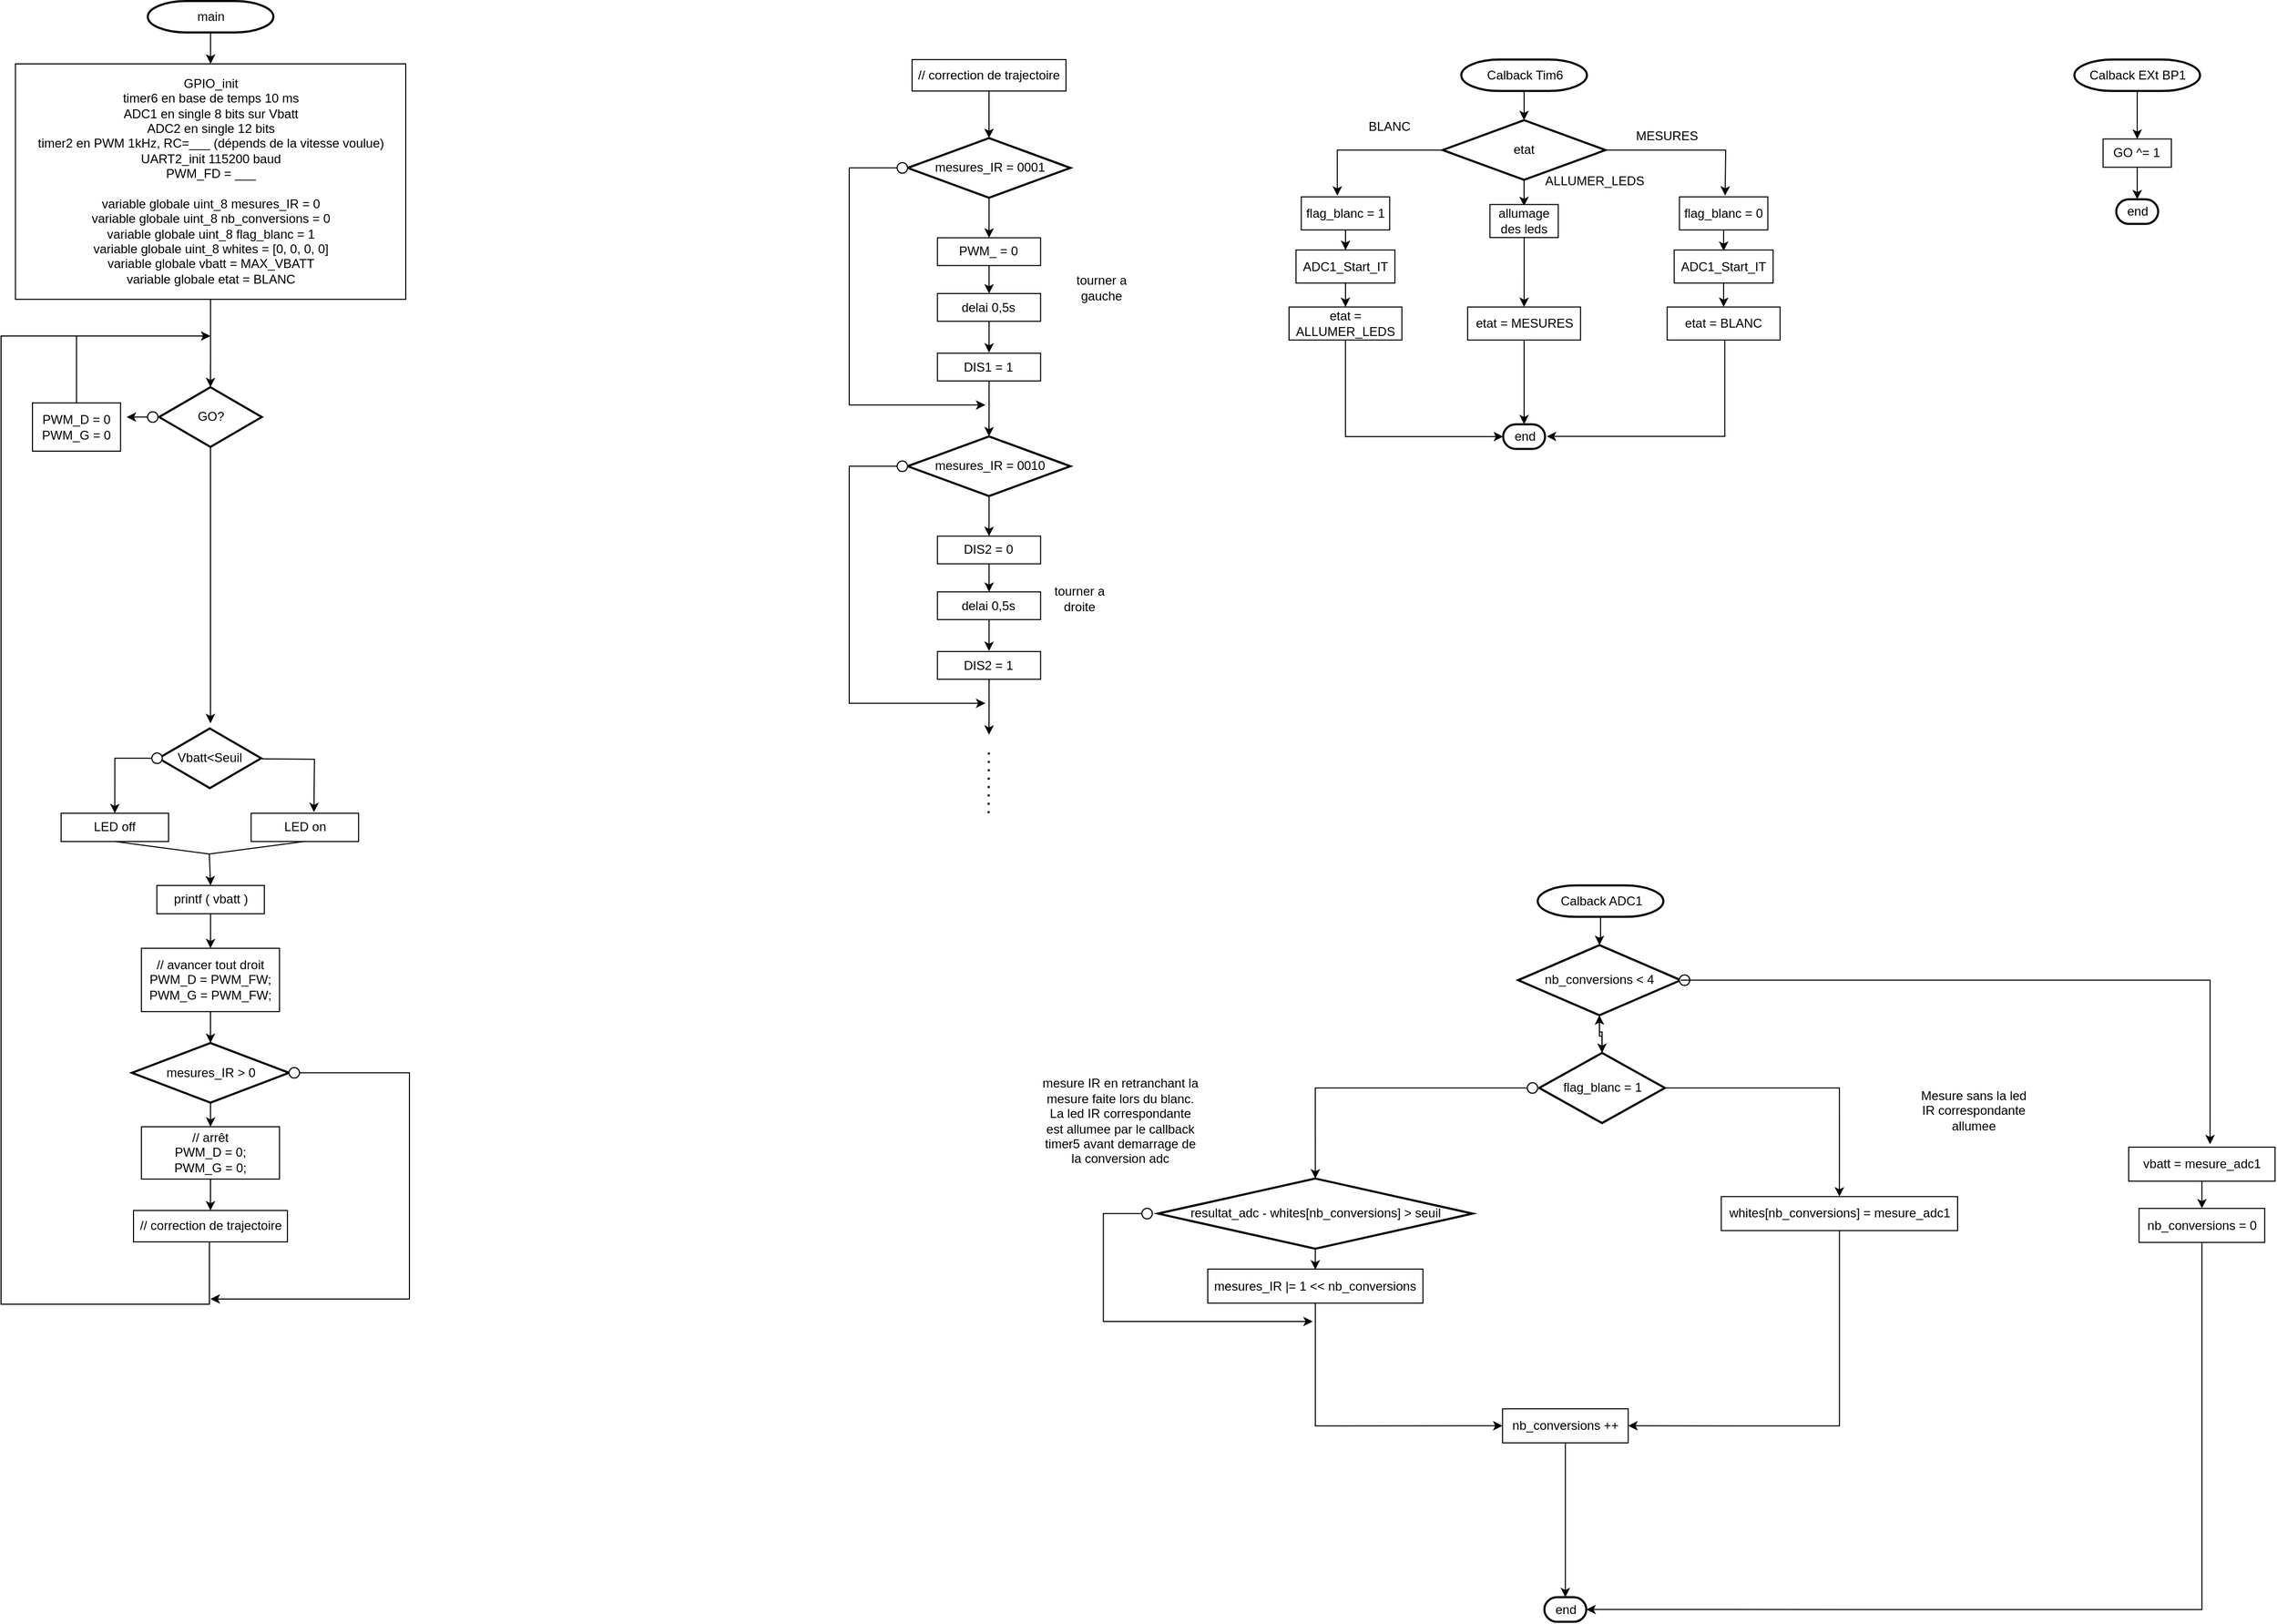 <mxfile version="24.4.0" type="device" pages="2">
  <diagram id="6a731a19-8d31-9384-78a2-239565b7b9f0" name="_Version polling Vbatt">
    <mxGraphModel dx="1847" dy="431" grid="1" gridSize="10" guides="1" tooltips="1" connect="1" arrows="1" fold="1" page="1" pageScale="1" pageWidth="1169" pageHeight="827" background="none" math="0" shadow="0">
      <root>
        <mxCell id="0" />
        <mxCell id="1" parent="0" />
        <mxCell id="2" value="main" style="shape=mxgraph.flowchart.terminator;strokeWidth=2;gradientColor=none;gradientDirection=north;fontStyle=0;html=1;" parent="1" vertex="1">
          <mxGeometry x="-929.89" y="10" width="120" height="30" as="geometry" />
        </mxCell>
        <mxCell id="vFcfeuhQWlRrU4Buawmt-17" style="edgeStyle=orthogonalEdgeStyle;rounded=0;orthogonalLoop=1;jettySize=auto;html=1;" parent="1" source="6" edge="1">
          <mxGeometry relative="1" as="geometry">
            <mxPoint x="-870.01" y="700" as="targetPoint" />
          </mxGeometry>
        </mxCell>
        <mxCell id="6" value="GO?" style="shape=mxgraph.flowchart.decision;strokeWidth=2;gradientColor=none;gradientDirection=north;fontStyle=0;html=1;" parent="1" vertex="1">
          <mxGeometry x="-919.01" y="378.93" width="98" height="57" as="geometry" />
        </mxCell>
        <mxCell id="QqgMoPIlx3s6HekkN53h-56" value="&lt;span style=&quot;text-wrap: nowrap;&quot;&gt;GPIO_init&lt;/span&gt;&lt;div&gt;&lt;div style=&quot;text-wrap: nowrap;&quot;&gt;timer6 en base de temps 10 ms&lt;/div&gt;&lt;div style=&quot;text-wrap: nowrap;&quot;&gt;ADC1 en single 8 bits sur Vbatt&lt;/div&gt;&lt;div style=&quot;text-wrap: nowrap;&quot;&gt;ADC2 en single 12 bits&lt;/div&gt;&lt;div style=&quot;text-wrap: nowrap;&quot;&gt;timer2 en PWM 1kHz, RC=___ (dépends de la vitesse voulue)&lt;/div&gt;&lt;div style=&quot;text-wrap: nowrap;&quot;&gt;&lt;span style=&quot;background-color: initial;&quot;&gt;UART2_init 115200 baud&lt;/span&gt;&lt;br&gt;&lt;/div&gt;&lt;/div&gt;&lt;div style=&quot;text-wrap: nowrap;&quot;&gt;&lt;span style=&quot;background-color: initial;&quot;&gt;PWM_FD = ___&lt;/span&gt;&lt;/div&gt;&lt;div style=&quot;text-wrap: nowrap;&quot;&gt;&lt;span style=&quot;background-color: initial;&quot;&gt;&lt;br&gt;&lt;/span&gt;&lt;/div&gt;&lt;div style=&quot;text-wrap: nowrap;&quot;&gt;&lt;div&gt;variable globale uint_8 mesures_IR = 0&lt;/div&gt;&lt;div&gt;variable globale uint_8 nb_conversions = 0&lt;/div&gt;&lt;div&gt;variable globale uint_8 flag_blanc = 1&lt;/div&gt;&lt;div&gt;variable globale uint_8 whites = [0, 0, 0, 0]&lt;/div&gt;&lt;div&gt;variable globale vbatt = MAX_VBATT&lt;/div&gt;&lt;div&gt;variable globale etat = BLANC&lt;/div&gt;&lt;/div&gt;" style="rounded=0;whiteSpace=wrap;html=1;" parent="1" vertex="1">
          <mxGeometry x="-1056.26" y="70" width="372.75" height="224.93" as="geometry" />
        </mxCell>
        <mxCell id="QqgMoPIlx3s6HekkN53h-62" value="" style="endArrow=classic;html=1;rounded=0;exitX=0.5;exitY=1;exitDx=0;exitDy=0;exitPerimeter=0;entryX=0.5;entryY=0;entryDx=0;entryDy=0;" parent="1" source="2" target="QqgMoPIlx3s6HekkN53h-56" edge="1">
          <mxGeometry width="50" height="50" relative="1" as="geometry">
            <mxPoint x="-688.86" y="303.43" as="sourcePoint" />
            <mxPoint x="-638.86" y="253.43" as="targetPoint" />
          </mxGeometry>
        </mxCell>
        <mxCell id="vFcfeuhQWlRrU4Buawmt-10" style="edgeStyle=orthogonalEdgeStyle;rounded=0;orthogonalLoop=1;jettySize=auto;html=1;" parent="1" source="QqgMoPIlx3s6HekkN53h-63" edge="1">
          <mxGeometry relative="1" as="geometry">
            <mxPoint x="-950" y="407.43" as="targetPoint" />
          </mxGeometry>
        </mxCell>
        <mxCell id="QqgMoPIlx3s6HekkN53h-63" value="" style="ellipse;whiteSpace=wrap;html=1;" parent="1" vertex="1">
          <mxGeometry x="-930.09" y="402.43" width="10" height="10" as="geometry" />
        </mxCell>
        <mxCell id="vFcfeuhQWlRrU4Buawmt-11" style="edgeStyle=orthogonalEdgeStyle;rounded=0;orthogonalLoop=1;jettySize=auto;html=1;" parent="1" source="QqgMoPIlx3s6HekkN53h-66" edge="1">
          <mxGeometry relative="1" as="geometry">
            <mxPoint x="-870" y="330" as="targetPoint" />
            <Array as="points">
              <mxPoint x="-998" y="330" />
            </Array>
          </mxGeometry>
        </mxCell>
        <mxCell id="QqgMoPIlx3s6HekkN53h-66" value="PWM_D = 0&lt;div&gt;PWM_G = 0&lt;br&gt;&lt;/div&gt;" style="rounded=0;whiteSpace=wrap;html=1;" parent="1" vertex="1">
          <mxGeometry x="-1040" y="393.93" width="84.15" height="46.07" as="geometry" />
        </mxCell>
        <mxCell id="QqgMoPIlx3s6HekkN53h-87" value="Vbatt&amp;lt;Seuil" style="shape=mxgraph.flowchart.decision;strokeWidth=2;gradientColor=none;gradientDirection=north;fontStyle=0;html=1;" parent="1" vertex="1">
          <mxGeometry x="-919.6" y="704.93" width="98" height="57" as="geometry" />
        </mxCell>
        <mxCell id="QqgMoPIlx3s6HekkN53h-101" style="edgeStyle=orthogonalEdgeStyle;rounded=0;orthogonalLoop=1;jettySize=auto;html=1;exitX=0;exitY=0.5;exitDx=0;exitDy=0;entryX=0.5;entryY=0;entryDx=0;entryDy=0;" parent="1" source="QqgMoPIlx3s6HekkN53h-88" target="QqgMoPIlx3s6HekkN53h-90" edge="1">
          <mxGeometry relative="1" as="geometry" />
        </mxCell>
        <mxCell id="QqgMoPIlx3s6HekkN53h-88" value="" style="ellipse;whiteSpace=wrap;html=1;" parent="1" vertex="1">
          <mxGeometry x="-926.02" y="728.43" width="10" height="10" as="geometry" />
        </mxCell>
        <mxCell id="QqgMoPIlx3s6HekkN53h-100" style="edgeStyle=orthogonalEdgeStyle;rounded=0;orthogonalLoop=1;jettySize=auto;html=1;" parent="1" edge="1">
          <mxGeometry relative="1" as="geometry">
            <mxPoint x="-771.2" y="784.93" as="targetPoint" />
            <mxPoint x="-821.1" y="733.93" as="sourcePoint" />
          </mxGeometry>
        </mxCell>
        <mxCell id="QqgMoPIlx3s6HekkN53h-103" style="rounded=0;orthogonalLoop=1;jettySize=auto;html=1;exitX=0.5;exitY=1;exitDx=0;exitDy=0;entryX=0.5;entryY=1;entryDx=0;entryDy=0;endArrow=none;endFill=0;" parent="1" source="QqgMoPIlx3s6HekkN53h-90" target="QqgMoPIlx3s6HekkN53h-92" edge="1">
          <mxGeometry relative="1" as="geometry">
            <Array as="points">
              <mxPoint x="-871.2" y="824.93" />
            </Array>
          </mxGeometry>
        </mxCell>
        <mxCell id="QqgMoPIlx3s6HekkN53h-90" value="LED off" style="rounded=0;whiteSpace=wrap;html=1;" parent="1" vertex="1">
          <mxGeometry x="-1012.64" y="785.93" width="102.63" height="27" as="geometry" />
        </mxCell>
        <mxCell id="QqgMoPIlx3s6HekkN53h-92" value="LED on" style="rounded=0;whiteSpace=wrap;html=1;" parent="1" vertex="1">
          <mxGeometry x="-831.2" y="785.93" width="102.63" height="27" as="geometry" />
        </mxCell>
        <mxCell id="u2Y0R6N3QSawzIc0n8wY-17" style="edgeStyle=orthogonalEdgeStyle;rounded=0;orthogonalLoop=1;jettySize=auto;html=1;entryX=0.5;entryY=0;entryDx=0;entryDy=0;" parent="1" source="QqgMoPIlx3s6HekkN53h-94" target="u2Y0R6N3QSawzIc0n8wY-6" edge="1">
          <mxGeometry relative="1" as="geometry" />
        </mxCell>
        <mxCell id="QqgMoPIlx3s6HekkN53h-94" value="printf ( vbatt )" style="rounded=0;whiteSpace=wrap;html=1;" parent="1" vertex="1">
          <mxGeometry x="-921.2" y="854.93" width="102.63" height="27" as="geometry" />
        </mxCell>
        <mxCell id="QqgMoPIlx3s6HekkN53h-104" value="" style="endArrow=classic;html=1;rounded=0;entryX=0.5;entryY=0;entryDx=0;entryDy=0;" parent="1" target="QqgMoPIlx3s6HekkN53h-94" edge="1">
          <mxGeometry width="50" height="50" relative="1" as="geometry">
            <mxPoint x="-871.1" y="824.93" as="sourcePoint" />
            <mxPoint x="-641.2" y="644.93" as="targetPoint" />
          </mxGeometry>
        </mxCell>
        <mxCell id="QqgMoPIlx3s6HekkN53h-108" value="" style="endArrow=none;html=1;rounded=0;edgeStyle=orthogonalEdgeStyle;exitX=0.54;exitY=0.948;exitDx=0;exitDy=0;exitPerimeter=0;" parent="1" source="u2Y0R6N3QSawzIc0n8wY-14" edge="1">
          <mxGeometry width="50" height="50" relative="1" as="geometry">
            <mxPoint x="-871.1" y="1204.93" as="sourcePoint" />
            <mxPoint x="-990" y="330" as="targetPoint" />
            <Array as="points">
              <mxPoint x="-871" y="1194" />
              <mxPoint x="-871" y="1255" />
              <mxPoint x="-1070" y="1255" />
              <mxPoint x="-1070" y="330" />
              <mxPoint x="-1000" y="330" />
            </Array>
          </mxGeometry>
        </mxCell>
        <mxCell id="OXJlBvm1eEPTtm0zNHvy-9" style="edgeStyle=orthogonalEdgeStyle;rounded=0;orthogonalLoop=1;jettySize=auto;html=1;entryX=0.5;entryY=0;entryDx=0;entryDy=0;" parent="1" source="-0f1KGy7K0RT9wXaaAmC-10" target="-0f1KGy7K0RT9wXaaAmC-11" edge="1">
          <mxGeometry relative="1" as="geometry" />
        </mxCell>
        <mxCell id="-0f1KGy7K0RT9wXaaAmC-10" value="Calback EXt BP1" style="shape=mxgraph.flowchart.terminator;strokeWidth=2;gradientColor=none;gradientDirection=north;fontStyle=0;html=1;" parent="1" vertex="1">
          <mxGeometry x="910" y="65.93" width="120" height="30" as="geometry" />
        </mxCell>
        <mxCell id="-0f1KGy7K0RT9wXaaAmC-11" value="GO ^= 1" style="rounded=0;whiteSpace=wrap;html=1;" parent="1" vertex="1">
          <mxGeometry x="937.38" y="141.75" width="65.25" height="27" as="geometry" />
        </mxCell>
        <mxCell id="-0f1KGy7K0RT9wXaaAmC-14" value="end" style="shape=mxgraph.flowchart.terminator;strokeWidth=2;gradientColor=none;gradientDirection=north;fontStyle=0;html=1;" parent="1" vertex="1">
          <mxGeometry x="950.01" y="199.43" width="40" height="23.5" as="geometry" />
        </mxCell>
        <mxCell id="-0f1KGy7K0RT9wXaaAmC-15" style="edgeStyle=orthogonalEdgeStyle;rounded=0;orthogonalLoop=1;jettySize=auto;html=1;exitX=0.5;exitY=1;exitDx=0;exitDy=0;entryX=0.5;entryY=0;entryDx=0;entryDy=0;entryPerimeter=0;" parent="1" source="-0f1KGy7K0RT9wXaaAmC-11" target="-0f1KGy7K0RT9wXaaAmC-14" edge="1">
          <mxGeometry relative="1" as="geometry" />
        </mxCell>
        <mxCell id="-0f1KGy7K0RT9wXaaAmC-17" value="Calback Tim6" style="shape=mxgraph.flowchart.terminator;strokeWidth=2;gradientColor=none;gradientDirection=north;fontStyle=0;html=1;" parent="1" vertex="1">
          <mxGeometry x="324.5" y="65.93" width="120" height="30" as="geometry" />
        </mxCell>
        <mxCell id="-0f1KGy7K0RT9wXaaAmC-19" value="end" style="shape=mxgraph.flowchart.terminator;strokeWidth=2;gradientColor=none;gradientDirection=north;fontStyle=0;html=1;" parent="1" vertex="1">
          <mxGeometry x="364.5" y="414.36" width="40" height="23.5" as="geometry" />
        </mxCell>
        <mxCell id="XtA0T4MdMRO-vLLLd8cx-9" style="edgeStyle=orthogonalEdgeStyle;rounded=0;orthogonalLoop=1;jettySize=auto;html=1;entryX=0.5;entryY=0;entryDx=0;entryDy=0;entryPerimeter=0;" parent="1" source="QqgMoPIlx3s6HekkN53h-56" target="6" edge="1">
          <mxGeometry relative="1" as="geometry" />
        </mxCell>
        <mxCell id="u2Y0R6N3QSawzIc0n8wY-6" value="// avancer tout droit&lt;div&gt;PWM_D = PWM_FW;&lt;/div&gt;&lt;div&gt;PWM_G = PWM_FW;&lt;/div&gt;" style="rounded=0;whiteSpace=wrap;html=1;" parent="1" vertex="1">
          <mxGeometry x="-935.92" y="914.93" width="131.81" height="60.5" as="geometry" />
        </mxCell>
        <mxCell id="u2Y0R6N3QSawzIc0n8wY-7" style="edgeStyle=orthogonalEdgeStyle;rounded=0;orthogonalLoop=1;jettySize=auto;html=1;entryX=0.5;entryY=0;entryDx=0;entryDy=0;" parent="1" source="u2Y0R6N3QSawzIc0n8wY-8" target="u2Y0R6N3QSawzIc0n8wY-13" edge="1">
          <mxGeometry relative="1" as="geometry" />
        </mxCell>
        <mxCell id="u2Y0R6N3QSawzIc0n8wY-8" value="mesures_IR &amp;gt; 0" style="shape=mxgraph.flowchart.decision;strokeWidth=2;gradientColor=none;gradientDirection=north;fontStyle=0;html=1;" parent="1" vertex="1">
          <mxGeometry x="-945.05" y="1005.43" width="150.07" height="57" as="geometry" />
        </mxCell>
        <mxCell id="u2Y0R6N3QSawzIc0n8wY-9" style="edgeStyle=orthogonalEdgeStyle;rounded=0;orthogonalLoop=1;jettySize=auto;html=1;entryX=0.5;entryY=0;entryDx=0;entryDy=0;entryPerimeter=0;" parent="1" source="u2Y0R6N3QSawzIc0n8wY-6" target="u2Y0R6N3QSawzIc0n8wY-8" edge="1">
          <mxGeometry relative="1" as="geometry" />
        </mxCell>
        <mxCell id="vFcfeuhQWlRrU4Buawmt-7" style="edgeStyle=orthogonalEdgeStyle;rounded=0;orthogonalLoop=1;jettySize=auto;html=1;" parent="1" source="u2Y0R6N3QSawzIc0n8wY-11" edge="1">
          <mxGeometry relative="1" as="geometry">
            <mxPoint x="-870" y="1250" as="targetPoint" />
            <Array as="points">
              <mxPoint x="-680" y="1034" />
              <mxPoint x="-680" y="1250" />
            </Array>
          </mxGeometry>
        </mxCell>
        <mxCell id="u2Y0R6N3QSawzIc0n8wY-11" value="" style="ellipse;whiteSpace=wrap;html=1;" parent="1" vertex="1">
          <mxGeometry x="-794.98" y="1028.93" width="10" height="10" as="geometry" />
        </mxCell>
        <mxCell id="u2Y0R6N3QSawzIc0n8wY-12" style="edgeStyle=orthogonalEdgeStyle;rounded=0;orthogonalLoop=1;jettySize=auto;html=1;entryX=0.5;entryY=0;entryDx=0;entryDy=0;" parent="1" source="u2Y0R6N3QSawzIc0n8wY-13" target="u2Y0R6N3QSawzIc0n8wY-14" edge="1">
          <mxGeometry relative="1" as="geometry" />
        </mxCell>
        <mxCell id="u2Y0R6N3QSawzIc0n8wY-13" value="// arrêt&lt;div&gt;&lt;div&gt;PWM_D = 0;&lt;/div&gt;&lt;div&gt;PWM_G = 0;&lt;/div&gt;&lt;/div&gt;" style="rounded=0;whiteSpace=wrap;html=1;" parent="1" vertex="1">
          <mxGeometry x="-935.92" y="1085.43" width="131.81" height="50" as="geometry" />
        </mxCell>
        <mxCell id="u2Y0R6N3QSawzIc0n8wY-14" value="// correction de trajectoire" style="rounded=0;whiteSpace=wrap;html=1;" parent="1" vertex="1">
          <mxGeometry x="-943.5" y="1165.43" width="146.97" height="30" as="geometry" />
        </mxCell>
        <mxCell id="u2Y0R6N3QSawzIc0n8wY-19" value="// correction de trajectoire" style="rounded=0;whiteSpace=wrap;html=1;" parent="1" vertex="1">
          <mxGeometry x="-199.98" y="65.93" width="146.97" height="30" as="geometry" />
        </mxCell>
        <mxCell id="u2Y0R6N3QSawzIc0n8wY-26" style="edgeStyle=orthogonalEdgeStyle;rounded=0;orthogonalLoop=1;jettySize=auto;html=1;entryX=0.5;entryY=0;entryDx=0;entryDy=0;" parent="1" source="u2Y0R6N3QSawzIc0n8wY-21" target="u2Y0R6N3QSawzIc0n8wY-23" edge="1">
          <mxGeometry relative="1" as="geometry" />
        </mxCell>
        <mxCell id="u2Y0R6N3QSawzIc0n8wY-21" value="mesures_IR = 0001" style="shape=mxgraph.flowchart.decision;strokeWidth=2;gradientColor=none;gradientDirection=north;fontStyle=0;html=1;" parent="1" vertex="1">
          <mxGeometry x="-204.25" y="140.93" width="155.51" height="57" as="geometry" />
        </mxCell>
        <mxCell id="u2Y0R6N3QSawzIc0n8wY-22" style="edgeStyle=orthogonalEdgeStyle;rounded=0;orthogonalLoop=1;jettySize=auto;html=1;entryX=0.5;entryY=0;entryDx=0;entryDy=0;entryPerimeter=0;" parent="1" source="u2Y0R6N3QSawzIc0n8wY-19" target="u2Y0R6N3QSawzIc0n8wY-21" edge="1">
          <mxGeometry relative="1" as="geometry" />
        </mxCell>
        <mxCell id="u2Y0R6N3QSawzIc0n8wY-27" style="edgeStyle=orthogonalEdgeStyle;rounded=0;orthogonalLoop=1;jettySize=auto;html=1;" parent="1" source="u2Y0R6N3QSawzIc0n8wY-23" target="u2Y0R6N3QSawzIc0n8wY-24" edge="1">
          <mxGeometry relative="1" as="geometry" />
        </mxCell>
        <mxCell id="u2Y0R6N3QSawzIc0n8wY-23" value="&lt;div style=&quot;text-wrap: nowrap;&quot;&gt;PWM_ = 0&lt;/div&gt;" style="rounded=0;whiteSpace=wrap;html=1;" parent="1" vertex="1">
          <mxGeometry x="-175.74" y="236.18" width="98.49" height="26.5" as="geometry" />
        </mxCell>
        <mxCell id="u2Y0R6N3QSawzIc0n8wY-28" style="edgeStyle=orthogonalEdgeStyle;rounded=0;orthogonalLoop=1;jettySize=auto;html=1;" parent="1" source="u2Y0R6N3QSawzIc0n8wY-24" edge="1">
          <mxGeometry relative="1" as="geometry">
            <mxPoint x="-126.495" y="345.93" as="targetPoint" />
          </mxGeometry>
        </mxCell>
        <mxCell id="u2Y0R6N3QSawzIc0n8wY-24" value="&lt;div style=&quot;text-wrap: nowrap;&quot;&gt;delai 0,5s&lt;/div&gt;" style="rounded=0;whiteSpace=wrap;html=1;" parent="1" vertex="1">
          <mxGeometry x="-175.74" y="289.43" width="98.49" height="26.5" as="geometry" />
        </mxCell>
        <mxCell id="u2Y0R6N3QSawzIc0n8wY-31" style="edgeStyle=orthogonalEdgeStyle;rounded=0;orthogonalLoop=1;jettySize=auto;html=1;" parent="1" source="u2Y0R6N3QSawzIc0n8wY-25" edge="1">
          <mxGeometry relative="1" as="geometry">
            <mxPoint x="-126.495" y="425.93" as="targetPoint" />
          </mxGeometry>
        </mxCell>
        <mxCell id="u2Y0R6N3QSawzIc0n8wY-25" value="&lt;div style=&quot;text-wrap: nowrap;&quot;&gt;DIS1 = 1&lt;/div&gt;" style="rounded=0;whiteSpace=wrap;html=1;" parent="1" vertex="1">
          <mxGeometry x="-175.74" y="346.43" width="98.49" height="26.5" as="geometry" />
        </mxCell>
        <mxCell id="u2Y0R6N3QSawzIc0n8wY-30" style="edgeStyle=orthogonalEdgeStyle;rounded=0;orthogonalLoop=1;jettySize=auto;html=1;" parent="1" source="u2Y0R6N3QSawzIc0n8wY-29" edge="1">
          <mxGeometry relative="1" as="geometry">
            <mxPoint x="-129.98" y="395.93" as="targetPoint" />
            <Array as="points">
              <mxPoint x="-259.98" y="169.93" />
              <mxPoint x="-259.98" y="395.93" />
            </Array>
          </mxGeometry>
        </mxCell>
        <mxCell id="u2Y0R6N3QSawzIc0n8wY-29" value="" style="ellipse;whiteSpace=wrap;html=1;" parent="1" vertex="1">
          <mxGeometry x="-214.25" y="164.43" width="10" height="10" as="geometry" />
        </mxCell>
        <mxCell id="u2Y0R6N3QSawzIc0n8wY-32" style="edgeStyle=orthogonalEdgeStyle;rounded=0;orthogonalLoop=1;jettySize=auto;html=1;entryX=0.5;entryY=0;entryDx=0;entryDy=0;" parent="1" source="u2Y0R6N3QSawzIc0n8wY-33" target="u2Y0R6N3QSawzIc0n8wY-35" edge="1">
          <mxGeometry relative="1" as="geometry" />
        </mxCell>
        <mxCell id="u2Y0R6N3QSawzIc0n8wY-33" value="mesures_IR = 0010" style="shape=mxgraph.flowchart.decision;strokeWidth=2;gradientColor=none;gradientDirection=north;fontStyle=0;html=1;" parent="1" vertex="1">
          <mxGeometry x="-204.25" y="425.93" width="155.51" height="57" as="geometry" />
        </mxCell>
        <mxCell id="u2Y0R6N3QSawzIc0n8wY-34" style="edgeStyle=orthogonalEdgeStyle;rounded=0;orthogonalLoop=1;jettySize=auto;html=1;" parent="1" source="u2Y0R6N3QSawzIc0n8wY-35" target="u2Y0R6N3QSawzIc0n8wY-37" edge="1">
          <mxGeometry relative="1" as="geometry" />
        </mxCell>
        <mxCell id="u2Y0R6N3QSawzIc0n8wY-35" value="&lt;div style=&quot;text-wrap: nowrap;&quot;&gt;DIS2 = 0&lt;/div&gt;" style="rounded=0;whiteSpace=wrap;html=1;" parent="1" vertex="1">
          <mxGeometry x="-175.74" y="521.18" width="98.49" height="26.5" as="geometry" />
        </mxCell>
        <mxCell id="u2Y0R6N3QSawzIc0n8wY-36" style="edgeStyle=orthogonalEdgeStyle;rounded=0;orthogonalLoop=1;jettySize=auto;html=1;" parent="1" source="u2Y0R6N3QSawzIc0n8wY-37" edge="1">
          <mxGeometry relative="1" as="geometry">
            <mxPoint x="-126.495" y="630.93" as="targetPoint" />
          </mxGeometry>
        </mxCell>
        <mxCell id="u2Y0R6N3QSawzIc0n8wY-37" value="&lt;div style=&quot;text-wrap: nowrap;&quot;&gt;delai 0,5s&lt;/div&gt;" style="rounded=0;whiteSpace=wrap;html=1;" parent="1" vertex="1">
          <mxGeometry x="-175.74" y="574.43" width="98.49" height="26.5" as="geometry" />
        </mxCell>
        <mxCell id="u2Y0R6N3QSawzIc0n8wY-38" style="edgeStyle=orthogonalEdgeStyle;rounded=0;orthogonalLoop=1;jettySize=auto;html=1;" parent="1" source="u2Y0R6N3QSawzIc0n8wY-39" edge="1">
          <mxGeometry relative="1" as="geometry">
            <mxPoint x="-126.495" y="710.93" as="targetPoint" />
          </mxGeometry>
        </mxCell>
        <mxCell id="u2Y0R6N3QSawzIc0n8wY-39" value="&lt;div style=&quot;text-wrap: nowrap;&quot;&gt;DIS2 = 1&lt;/div&gt;" style="rounded=0;whiteSpace=wrap;html=1;" parent="1" vertex="1">
          <mxGeometry x="-175.74" y="631.43" width="98.49" height="26.5" as="geometry" />
        </mxCell>
        <mxCell id="u2Y0R6N3QSawzIc0n8wY-40" style="edgeStyle=orthogonalEdgeStyle;rounded=0;orthogonalLoop=1;jettySize=auto;html=1;" parent="1" source="u2Y0R6N3QSawzIc0n8wY-41" edge="1">
          <mxGeometry relative="1" as="geometry">
            <mxPoint x="-129.98" y="680.93" as="targetPoint" />
            <Array as="points">
              <mxPoint x="-259.98" y="454.93" />
              <mxPoint x="-259.98" y="680.93" />
            </Array>
          </mxGeometry>
        </mxCell>
        <mxCell id="u2Y0R6N3QSawzIc0n8wY-41" value="" style="ellipse;whiteSpace=wrap;html=1;" parent="1" vertex="1">
          <mxGeometry x="-214.25" y="449.43" width="10" height="10" as="geometry" />
        </mxCell>
        <mxCell id="u2Y0R6N3QSawzIc0n8wY-42" value="" style="endArrow=none;dashed=1;html=1;dashPattern=1 3;strokeWidth=2;rounded=0;" parent="1" edge="1">
          <mxGeometry width="50" height="50" relative="1" as="geometry">
            <mxPoint x="-126.9" y="785.93" as="sourcePoint" />
            <mxPoint x="-126.66" y="725.93" as="targetPoint" />
          </mxGeometry>
        </mxCell>
        <mxCell id="u2Y0R6N3QSawzIc0n8wY-48" value="tourner a gauche" style="text;html=1;align=center;verticalAlign=middle;whiteSpace=wrap;rounded=0;" parent="1" vertex="1">
          <mxGeometry x="-48.74" y="269.43" width="60" height="30" as="geometry" />
        </mxCell>
        <mxCell id="u2Y0R6N3QSawzIc0n8wY-49" value="tourner a droite" style="text;html=1;align=center;verticalAlign=middle;whiteSpace=wrap;rounded=0;" parent="1" vertex="1">
          <mxGeometry x="-70.0" y="565.93" width="60" height="30" as="geometry" />
        </mxCell>
        <mxCell id="cPcfAjtjWZPND-h-7DuE-8" value="Calback ADC1" style="shape=mxgraph.flowchart.terminator;strokeWidth=2;gradientColor=none;gradientDirection=north;fontStyle=0;html=1;" parent="1" vertex="1">
          <mxGeometry x="397.51" y="854.93" width="120" height="30" as="geometry" />
        </mxCell>
        <mxCell id="cPcfAjtjWZPND-h-7DuE-48" style="edgeStyle=orthogonalEdgeStyle;rounded=0;orthogonalLoop=1;jettySize=auto;html=1;entryX=0;entryY=0.5;entryDx=0;entryDy=0;" parent="1" source="cPcfAjtjWZPND-h-7DuE-9" target="cPcfAjtjWZPND-h-7DuE-60" edge="1">
          <mxGeometry relative="1" as="geometry">
            <mxPoint x="185.135" y="1314.93" as="targetPoint" />
            <Array as="points">
              <mxPoint x="184.75" y="1370.93" />
            </Array>
          </mxGeometry>
        </mxCell>
        <mxCell id="cPcfAjtjWZPND-h-7DuE-9" value="&lt;div style=&quot;text-wrap: nowrap;&quot;&gt;mesures_IR |= 1 &amp;lt;&amp;lt; nb_conversions&lt;/div&gt;" style="rounded=0;whiteSpace=wrap;html=1;" parent="1" vertex="1">
          <mxGeometry x="82.38" y="1221.43" width="205.51" height="32.5" as="geometry" />
        </mxCell>
        <mxCell id="cPcfAjtjWZPND-h-7DuE-12" style="edgeStyle=orthogonalEdgeStyle;rounded=0;orthogonalLoop=1;jettySize=auto;html=1;entryX=0.5;entryY=0;entryDx=0;entryDy=0;" parent="1" source="cPcfAjtjWZPND-h-7DuE-10" target="cPcfAjtjWZPND-h-7DuE-9" edge="1">
          <mxGeometry relative="1" as="geometry" />
        </mxCell>
        <mxCell id="cPcfAjtjWZPND-h-7DuE-10" value="resultat_adc - whites[nb_conversions] &amp;gt; seuil" style="shape=mxgraph.flowchart.decision;strokeWidth=2;gradientColor=none;gradientDirection=north;fontStyle=0;html=1;" parent="1" vertex="1">
          <mxGeometry x="34.94" y="1134.93" width="300.39" height="67" as="geometry" />
        </mxCell>
        <mxCell id="cPcfAjtjWZPND-h-7DuE-24" style="edgeStyle=orthogonalEdgeStyle;rounded=0;orthogonalLoop=1;jettySize=auto;html=1;" parent="1" source="cPcfAjtjWZPND-h-7DuE-13" edge="1">
          <mxGeometry relative="1" as="geometry">
            <mxPoint x="182.7" y="1271.43" as="targetPoint" />
            <Array as="points">
              <mxPoint x="-17.3" y="1168.43" />
              <mxPoint x="-17.3" y="1271.43" />
              <mxPoint x="182.7" y="1271.43" />
            </Array>
          </mxGeometry>
        </mxCell>
        <mxCell id="cPcfAjtjWZPND-h-7DuE-13" value="" style="ellipse;whiteSpace=wrap;html=1;" parent="1" vertex="1">
          <mxGeometry x="19.47" y="1163.43" width="10" height="10" as="geometry" />
        </mxCell>
        <mxCell id="cPcfAjtjWZPND-h-7DuE-58" style="edgeStyle=orthogonalEdgeStyle;rounded=0;orthogonalLoop=1;jettySize=auto;html=1;entryX=0.5;entryY=0;entryDx=0;entryDy=0;" parent="1" source="cPcfAjtjWZPND-h-7DuE-27" target="cPcfAjtjWZPND-h-7DuE-43" edge="1">
          <mxGeometry relative="1" as="geometry" />
        </mxCell>
        <mxCell id="wiZbRn3czuT7aPxp2I1O-6" value="" style="edgeStyle=orthogonalEdgeStyle;rounded=0;orthogonalLoop=1;jettySize=auto;html=1;" edge="1" parent="1" source="cPcfAjtjWZPND-h-7DuE-27" target="vFcfeuhQWlRrU4Buawmt-52">
          <mxGeometry relative="1" as="geometry" />
        </mxCell>
        <mxCell id="cPcfAjtjWZPND-h-7DuE-27" value="flag_blanc = 1" style="shape=mxgraph.flowchart.decision;strokeWidth=2;gradientColor=none;gradientDirection=north;fontStyle=0;html=1;" parent="1" vertex="1">
          <mxGeometry x="398.89" y="1014.93" width="120.1" height="67" as="geometry" />
        </mxCell>
        <mxCell id="cPcfAjtjWZPND-h-7DuE-28" value="" style="ellipse;whiteSpace=wrap;html=1;" parent="1" vertex="1">
          <mxGeometry x="387.51" y="1043.43" width="10" height="10" as="geometry" />
        </mxCell>
        <mxCell id="vFcfeuhQWlRrU4Buawmt-64" style="edgeStyle=orthogonalEdgeStyle;rounded=0;orthogonalLoop=1;jettySize=auto;html=1;entryX=1;entryY=0.5;entryDx=0;entryDy=0;" parent="1" source="cPcfAjtjWZPND-h-7DuE-43" target="cPcfAjtjWZPND-h-7DuE-60" edge="1">
          <mxGeometry relative="1" as="geometry">
            <Array as="points">
              <mxPoint x="685.75" y="1370.93" />
            </Array>
          </mxGeometry>
        </mxCell>
        <mxCell id="cPcfAjtjWZPND-h-7DuE-43" value="&lt;div style=&quot;text-wrap: nowrap;&quot;&gt;whites[nb_conversions] = mesure_adc1&lt;/div&gt;" style="rounded=0;whiteSpace=wrap;html=1;" parent="1" vertex="1">
          <mxGeometry x="572.75" y="1152.18" width="225.73" height="32.5" as="geometry" />
        </mxCell>
        <mxCell id="cPcfAjtjWZPND-h-7DuE-57" style="edgeStyle=orthogonalEdgeStyle;rounded=0;orthogonalLoop=1;jettySize=auto;html=1;entryX=0.5;entryY=0;entryDx=0;entryDy=0;entryPerimeter=0;" parent="1" source="cPcfAjtjWZPND-h-7DuE-28" target="cPcfAjtjWZPND-h-7DuE-10" edge="1">
          <mxGeometry relative="1" as="geometry" />
        </mxCell>
        <mxCell id="cPcfAjtjWZPND-h-7DuE-59" value="end" style="shape=mxgraph.flowchart.terminator;strokeWidth=2;gradientColor=none;gradientDirection=north;fontStyle=0;html=1;" parent="1" vertex="1">
          <mxGeometry x="403.88" y="1534.93" width="40" height="23.5" as="geometry" />
        </mxCell>
        <mxCell id="cPcfAjtjWZPND-h-7DuE-60" value="&lt;div style=&quot;text-wrap: nowrap;&quot;&gt;nb_conversions ++&lt;/div&gt;" style="rounded=0;whiteSpace=wrap;html=1;" parent="1" vertex="1">
          <mxGeometry x="363.88" y="1354.93" width="120" height="32.5" as="geometry" />
        </mxCell>
        <mxCell id="cPcfAjtjWZPND-h-7DuE-71" value="Mesure sans la led IR correspondante allumee" style="text;html=1;align=center;verticalAlign=middle;whiteSpace=wrap;rounded=0;" parent="1" vertex="1">
          <mxGeometry x="758.24" y="1044.93" width="111.54" height="50" as="geometry" />
        </mxCell>
        <mxCell id="cPcfAjtjWZPND-h-7DuE-72" value="mesure IR en retranchant la mesure faite lors du blanc. La led IR correspondante est allumee par le callback timer5 avant demarrage de la conversion adc" style="text;html=1;align=center;verticalAlign=middle;whiteSpace=wrap;rounded=0;" parent="1" vertex="1">
          <mxGeometry x="-77.25" y="1054.93" width="151.54" height="50" as="geometry" />
        </mxCell>
        <mxCell id="vFcfeuhQWlRrU4Buawmt-20" style="edgeStyle=orthogonalEdgeStyle;rounded=0;orthogonalLoop=1;jettySize=auto;html=1;" parent="1" source="vFcfeuhQWlRrU4Buawmt-18" edge="1">
          <mxGeometry relative="1" as="geometry">
            <mxPoint x="206.13" y="195.93" as="targetPoint" />
            <Array as="points">
              <mxPoint x="206.13" y="151.93" />
            </Array>
          </mxGeometry>
        </mxCell>
        <mxCell id="vFcfeuhQWlRrU4Buawmt-21" style="edgeStyle=orthogonalEdgeStyle;rounded=0;orthogonalLoop=1;jettySize=auto;html=1;" parent="1" source="vFcfeuhQWlRrU4Buawmt-18" edge="1">
          <mxGeometry relative="1" as="geometry">
            <mxPoint x="384.485" y="205.93" as="targetPoint" />
          </mxGeometry>
        </mxCell>
        <mxCell id="vFcfeuhQWlRrU4Buawmt-22" style="edgeStyle=orthogonalEdgeStyle;rounded=0;orthogonalLoop=1;jettySize=auto;html=1;" parent="1" source="vFcfeuhQWlRrU4Buawmt-18" edge="1">
          <mxGeometry relative="1" as="geometry">
            <mxPoint x="576.472" y="195.93" as="targetPoint" />
          </mxGeometry>
        </mxCell>
        <mxCell id="vFcfeuhQWlRrU4Buawmt-18" value="etat" style="shape=mxgraph.flowchart.decision;strokeWidth=2;gradientColor=none;gradientDirection=north;fontStyle=0;html=1;" parent="1" vertex="1">
          <mxGeometry x="306.73" y="123.86" width="155.51" height="57" as="geometry" />
        </mxCell>
        <mxCell id="vFcfeuhQWlRrU4Buawmt-19" style="edgeStyle=orthogonalEdgeStyle;rounded=0;orthogonalLoop=1;jettySize=auto;html=1;entryX=0.5;entryY=0;entryDx=0;entryDy=0;entryPerimeter=0;" parent="1" source="-0f1KGy7K0RT9wXaaAmC-17" target="vFcfeuhQWlRrU4Buawmt-18" edge="1">
          <mxGeometry relative="1" as="geometry" />
        </mxCell>
        <mxCell id="vFcfeuhQWlRrU4Buawmt-23" value="BLANC" style="text;html=1;align=center;verticalAlign=middle;whiteSpace=wrap;rounded=0;" parent="1" vertex="1">
          <mxGeometry x="226.13" y="115.36" width="60" height="30" as="geometry" />
        </mxCell>
        <mxCell id="vFcfeuhQWlRrU4Buawmt-24" value="ALLUMER_LEDS" style="text;html=1;align=center;verticalAlign=middle;whiteSpace=wrap;rounded=0;" parent="1" vertex="1">
          <mxGeometry x="422.18" y="167.11" width="60" height="30" as="geometry" />
        </mxCell>
        <mxCell id="vFcfeuhQWlRrU4Buawmt-25" value="MESURES" style="text;html=1;align=center;verticalAlign=middle;whiteSpace=wrap;rounded=0;" parent="1" vertex="1">
          <mxGeometry x="481.13" y="123.86" width="80" height="30" as="geometry" />
        </mxCell>
        <mxCell id="vFcfeuhQWlRrU4Buawmt-37" style="edgeStyle=orthogonalEdgeStyle;rounded=0;orthogonalLoop=1;jettySize=auto;html=1;entryX=0.5;entryY=0;entryDx=0;entryDy=0;" parent="1" source="vFcfeuhQWlRrU4Buawmt-26" target="vFcfeuhQWlRrU4Buawmt-35" edge="1">
          <mxGeometry relative="1" as="geometry" />
        </mxCell>
        <mxCell id="vFcfeuhQWlRrU4Buawmt-26" value="allumage des leds" style="rounded=0;whiteSpace=wrap;html=1;" parent="1" vertex="1">
          <mxGeometry x="351.86" y="204.36" width="65.25" height="31.57" as="geometry" />
        </mxCell>
        <mxCell id="vFcfeuhQWlRrU4Buawmt-29" style="edgeStyle=orthogonalEdgeStyle;rounded=0;orthogonalLoop=1;jettySize=auto;html=1;" parent="1" source="vFcfeuhQWlRrU4Buawmt-27" target="vFcfeuhQWlRrU4Buawmt-28" edge="1">
          <mxGeometry relative="1" as="geometry" />
        </mxCell>
        <mxCell id="vFcfeuhQWlRrU4Buawmt-27" value="flag_blanc = 1" style="rounded=0;whiteSpace=wrap;html=1;" parent="1" vertex="1">
          <mxGeometry x="171.68" y="197.11" width="84.45" height="31.57" as="geometry" />
        </mxCell>
        <mxCell id="vFcfeuhQWlRrU4Buawmt-32" style="edgeStyle=orthogonalEdgeStyle;rounded=0;orthogonalLoop=1;jettySize=auto;html=1;" parent="1" source="vFcfeuhQWlRrU4Buawmt-28" edge="1">
          <mxGeometry relative="1" as="geometry">
            <mxPoint x="213.982" y="302.29" as="targetPoint" />
          </mxGeometry>
        </mxCell>
        <mxCell id="vFcfeuhQWlRrU4Buawmt-28" value="ADC1_Start_IT" style="rounded=0;whiteSpace=wrap;html=1;" parent="1" vertex="1">
          <mxGeometry x="166.68" y="247.83" width="94.45" height="31.57" as="geometry" />
        </mxCell>
        <mxCell id="vFcfeuhQWlRrU4Buawmt-33" value="etat = ALLUMER_LEDS" style="rounded=0;whiteSpace=wrap;html=1;" parent="1" vertex="1">
          <mxGeometry x="160" y="302.29" width="107.81" height="31.57" as="geometry" />
        </mxCell>
        <mxCell id="vFcfeuhQWlRrU4Buawmt-35" value="etat = MESURES" style="rounded=0;whiteSpace=wrap;html=1;" parent="1" vertex="1">
          <mxGeometry x="330.58" y="302.29" width="107.81" height="31.57" as="geometry" />
        </mxCell>
        <mxCell id="vFcfeuhQWlRrU4Buawmt-44" style="edgeStyle=orthogonalEdgeStyle;rounded=0;orthogonalLoop=1;jettySize=auto;html=1;" parent="1" source="vFcfeuhQWlRrU4Buawmt-36" edge="1">
          <mxGeometry relative="1" as="geometry">
            <mxPoint x="406.13" y="425.93" as="targetPoint" />
            <Array as="points">
              <mxPoint x="576.13" y="425.93" />
            </Array>
          </mxGeometry>
        </mxCell>
        <mxCell id="vFcfeuhQWlRrU4Buawmt-36" value="etat = BLANC" style="rounded=0;whiteSpace=wrap;html=1;" parent="1" vertex="1">
          <mxGeometry x="521.13" y="302.29" width="107.81" height="31.57" as="geometry" />
        </mxCell>
        <mxCell id="vFcfeuhQWlRrU4Buawmt-40" style="edgeStyle=orthogonalEdgeStyle;rounded=0;orthogonalLoop=1;jettySize=auto;html=1;entryX=0.5;entryY=0;entryDx=0;entryDy=0;" parent="1" source="vFcfeuhQWlRrU4Buawmt-38" target="vFcfeuhQWlRrU4Buawmt-39" edge="1">
          <mxGeometry relative="1" as="geometry" />
        </mxCell>
        <mxCell id="vFcfeuhQWlRrU4Buawmt-38" value="flag_blanc = 0" style="rounded=0;whiteSpace=wrap;html=1;" parent="1" vertex="1">
          <mxGeometry x="532.81" y="197.11" width="84.45" height="31.57" as="geometry" />
        </mxCell>
        <mxCell id="vFcfeuhQWlRrU4Buawmt-41" style="edgeStyle=orthogonalEdgeStyle;rounded=0;orthogonalLoop=1;jettySize=auto;html=1;entryX=0.5;entryY=0;entryDx=0;entryDy=0;" parent="1" source="vFcfeuhQWlRrU4Buawmt-39" target="vFcfeuhQWlRrU4Buawmt-36" edge="1">
          <mxGeometry relative="1" as="geometry" />
        </mxCell>
        <mxCell id="vFcfeuhQWlRrU4Buawmt-39" value="ADC1_Start_IT" style="rounded=0;whiteSpace=wrap;html=1;" parent="1" vertex="1">
          <mxGeometry x="527.81" y="247.83" width="94.45" height="31.57" as="geometry" />
        </mxCell>
        <mxCell id="vFcfeuhQWlRrU4Buawmt-42" style="edgeStyle=orthogonalEdgeStyle;rounded=0;orthogonalLoop=1;jettySize=auto;html=1;entryX=0;entryY=0.5;entryDx=0;entryDy=0;entryPerimeter=0;" parent="1" source="vFcfeuhQWlRrU4Buawmt-33" target="-0f1KGy7K0RT9wXaaAmC-19" edge="1">
          <mxGeometry relative="1" as="geometry">
            <Array as="points">
              <mxPoint x="214.13" y="425.93" />
            </Array>
          </mxGeometry>
        </mxCell>
        <mxCell id="vFcfeuhQWlRrU4Buawmt-43" style="edgeStyle=orthogonalEdgeStyle;rounded=0;orthogonalLoop=1;jettySize=auto;html=1;entryX=0.5;entryY=0;entryDx=0;entryDy=0;entryPerimeter=0;" parent="1" source="vFcfeuhQWlRrU4Buawmt-35" target="-0f1KGy7K0RT9wXaaAmC-19" edge="1">
          <mxGeometry relative="1" as="geometry" />
        </mxCell>
        <mxCell id="vFcfeuhQWlRrU4Buawmt-52" value="nb_conversions &amp;lt; 4" style="shape=mxgraph.flowchart.decision;strokeWidth=2;gradientColor=none;gradientDirection=north;fontStyle=0;html=1;" parent="1" vertex="1">
          <mxGeometry x="378.8" y="911.93" width="155.34" height="67" as="geometry" />
        </mxCell>
        <mxCell id="vFcfeuhQWlRrU4Buawmt-53" style="edgeStyle=orthogonalEdgeStyle;rounded=0;orthogonalLoop=1;jettySize=auto;html=1;entryX=0.5;entryY=0;entryDx=0;entryDy=0;entryPerimeter=0;" parent="1" source="vFcfeuhQWlRrU4Buawmt-52" target="cPcfAjtjWZPND-h-7DuE-27" edge="1">
          <mxGeometry relative="1" as="geometry" />
        </mxCell>
        <mxCell id="vFcfeuhQWlRrU4Buawmt-54" style="edgeStyle=orthogonalEdgeStyle;rounded=0;orthogonalLoop=1;jettySize=auto;html=1;entryX=0.5;entryY=0;entryDx=0;entryDy=0;entryPerimeter=0;" parent="1" source="cPcfAjtjWZPND-h-7DuE-8" target="vFcfeuhQWlRrU4Buawmt-52" edge="1">
          <mxGeometry relative="1" as="geometry" />
        </mxCell>
        <mxCell id="vFcfeuhQWlRrU4Buawmt-55" value="" style="ellipse;whiteSpace=wrap;html=1;" parent="1" vertex="1">
          <mxGeometry x="532.75" y="940.43" width="10" height="10" as="geometry" />
        </mxCell>
        <mxCell id="vFcfeuhQWlRrU4Buawmt-72" style="edgeStyle=orthogonalEdgeStyle;rounded=0;orthogonalLoop=1;jettySize=auto;html=1;" parent="1" source="vFcfeuhQWlRrU4Buawmt-56" target="vFcfeuhQWlRrU4Buawmt-60" edge="1">
          <mxGeometry relative="1" as="geometry" />
        </mxCell>
        <mxCell id="vFcfeuhQWlRrU4Buawmt-56" value="&lt;div style=&quot;text-wrap: nowrap;&quot;&gt;vbatt = mesure_adc1&lt;/div&gt;" style="rounded=0;whiteSpace=wrap;html=1;" parent="1" vertex="1">
          <mxGeometry x="961.87" y="1104.93" width="139.76" height="32.5" as="geometry" />
        </mxCell>
        <mxCell id="vFcfeuhQWlRrU4Buawmt-60" value="&lt;div style=&quot;text-wrap: nowrap;&quot;&gt;&lt;span style=&quot;background-color: initial;&quot;&gt;nb_conversions = 0&lt;/span&gt;&lt;br&gt;&lt;/div&gt;" style="rounded=0;whiteSpace=wrap;html=1;" parent="1" vertex="1">
          <mxGeometry x="971.75" y="1163.43" width="120" height="32.5" as="geometry" />
        </mxCell>
        <mxCell id="vFcfeuhQWlRrU4Buawmt-71" style="edgeStyle=orthogonalEdgeStyle;rounded=0;orthogonalLoop=1;jettySize=auto;html=1;entryX=0.556;entryY=-0.083;entryDx=0;entryDy=0;entryPerimeter=0;" parent="1" source="vFcfeuhQWlRrU4Buawmt-52" target="vFcfeuhQWlRrU4Buawmt-56" edge="1">
          <mxGeometry relative="1" as="geometry" />
        </mxCell>
        <mxCell id="vFcfeuhQWlRrU4Buawmt-73" style="edgeStyle=orthogonalEdgeStyle;rounded=0;orthogonalLoop=1;jettySize=auto;html=1;entryX=1;entryY=0.5;entryDx=0;entryDy=0;entryPerimeter=0;" parent="1" source="vFcfeuhQWlRrU4Buawmt-60" target="cPcfAjtjWZPND-h-7DuE-59" edge="1">
          <mxGeometry relative="1" as="geometry">
            <Array as="points">
              <mxPoint x="1031.75" y="1546.93" />
            </Array>
          </mxGeometry>
        </mxCell>
        <mxCell id="vFcfeuhQWlRrU4Buawmt-74" style="edgeStyle=orthogonalEdgeStyle;rounded=0;orthogonalLoop=1;jettySize=auto;html=1;entryX=0.5;entryY=0;entryDx=0;entryDy=0;entryPerimeter=0;" parent="1" source="cPcfAjtjWZPND-h-7DuE-60" target="cPcfAjtjWZPND-h-7DuE-59" edge="1">
          <mxGeometry relative="1" as="geometry" />
        </mxCell>
      </root>
    </mxGraphModel>
  </diagram>
  <diagram id="fwajdhg1Ctom6rU5jJy7" name="Version analog watchdog">
    <mxGraphModel dx="780" dy="496" grid="1" gridSize="10" guides="1" tooltips="1" connect="1" arrows="1" fold="1" page="1" pageScale="1" pageWidth="827" pageHeight="1169" math="0" shadow="0">
      <root>
        <mxCell id="0" />
        <mxCell id="1" parent="0" />
        <mxCell id="2FrkAtfenKJV1ST329Zv-1" value="main" style="shape=mxgraph.flowchart.terminator;strokeWidth=2;gradientColor=none;gradientDirection=north;fontStyle=0;html=1;" parent="1" vertex="1">
          <mxGeometry x="238.18" y="63.5" width="120" height="30" as="geometry" />
        </mxCell>
        <mxCell id="2FrkAtfenKJV1ST329Zv-2" value="GO?" style="shape=mxgraph.flowchart.decision;strokeWidth=2;gradientColor=none;gradientDirection=north;fontStyle=0;html=1;" parent="1" vertex="1">
          <mxGeometry x="249.25" y="283.5" width="98" height="57" as="geometry" />
        </mxCell>
        <mxCell id="2FrkAtfenKJV1ST329Zv-4" value="&lt;span style=&quot;text-wrap: nowrap;&quot;&gt;GPIO_init&lt;/span&gt;&lt;div style=&quot;text-wrap: nowrap;&quot;&gt;timer6 en base de temps 100 ms&lt;/div&gt;&lt;div style=&quot;text-wrap: nowrap;&quot;&gt;ADC en single 8 bits sur Vbatt&lt;/div&gt;&lt;div style=&quot;text-wrap: nowrap;&quot;&gt;&lt;span style=&quot;background-color: initial;&quot;&gt;UART2_init 115200 baud&lt;/span&gt;&lt;br&gt;&lt;/div&gt;&lt;div style=&quot;text-wrap: nowrap;&quot;&gt;&lt;span style=&quot;background-color: initial;&quot;&gt;timer2 en PWM 1kHz, RC=?&lt;/span&gt;&lt;/div&gt;&lt;div style=&quot;text-wrap: nowrap;&quot;&gt;&lt;br&gt;&lt;/div&gt;&lt;div style=&quot;text-wrap: nowrap;&quot;&gt;variable globale uint_8 mesures_IR = 0&lt;/div&gt;&lt;div style=&quot;text-wrap: nowrap;&quot;&gt;variable globale uint_8 nb_mesures = 0&lt;/div&gt;" style="rounded=0;whiteSpace=wrap;html=1;" parent="1" vertex="1">
          <mxGeometry x="183.25" y="113.5" width="230" height="130" as="geometry" />
        </mxCell>
        <mxCell id="2FrkAtfenKJV1ST329Zv-5" value="" style="endArrow=classic;html=1;rounded=0;exitX=0.5;exitY=1;exitDx=0;exitDy=0;exitPerimeter=0;entryX=0.5;entryY=0;entryDx=0;entryDy=0;" parent="1" source="2FrkAtfenKJV1ST329Zv-1" target="2FrkAtfenKJV1ST329Zv-4" edge="1">
          <mxGeometry width="50" height="50" relative="1" as="geometry">
            <mxPoint x="478.18" y="313.5" as="sourcePoint" />
            <mxPoint x="528.18" y="263.5" as="targetPoint" />
          </mxGeometry>
        </mxCell>
        <mxCell id="2FrkAtfenKJV1ST329Zv-6" value="" style="ellipse;whiteSpace=wrap;html=1;" parent="1" vertex="1">
          <mxGeometry x="237.75" y="307" width="10" height="10" as="geometry" />
        </mxCell>
        <mxCell id="2FrkAtfenKJV1ST329Zv-7" value="" style="endArrow=classic;html=1;rounded=0;" parent="1" edge="1">
          <mxGeometry width="50" height="50" relative="1" as="geometry">
            <mxPoint x="236.25" y="313.5" as="sourcePoint" />
            <mxPoint x="297" y="263.5" as="targetPoint" />
            <Array as="points">
              <mxPoint x="196.25" y="313.5" />
              <mxPoint x="196" y="263.5" />
              <mxPoint x="247" y="263.5" />
            </Array>
          </mxGeometry>
        </mxCell>
        <mxCell id="2FrkAtfenKJV1ST329Zv-8" value="PWM = 0" style="rounded=0;whiteSpace=wrap;html=1;" parent="1" vertex="1">
          <mxGeometry x="166.25" y="280" width="55" height="27" as="geometry" />
        </mxCell>
        <mxCell id="2FrkAtfenKJV1ST329Zv-9" style="edgeStyle=orthogonalEdgeStyle;rounded=0;orthogonalLoop=1;jettySize=auto;html=1;" parent="1" source="2FrkAtfenKJV1ST329Zv-11" edge="1">
          <mxGeometry relative="1" as="geometry">
            <mxPoint x="296.5" y="353.5" as="targetPoint" />
          </mxGeometry>
        </mxCell>
        <mxCell id="2FrkAtfenKJV1ST329Zv-10" style="edgeStyle=orthogonalEdgeStyle;rounded=0;orthogonalLoop=1;jettySize=auto;html=1;exitX=0.5;exitY=1;exitDx=0;exitDy=0;exitPerimeter=0;entryX=0.5;entryY=0;entryDx=0;entryDy=0;" parent="1" source="2FrkAtfenKJV1ST329Zv-11" target="2FrkAtfenKJV1ST329Zv-16" edge="1">
          <mxGeometry relative="1" as="geometry" />
        </mxCell>
        <mxCell id="2FrkAtfenKJV1ST329Zv-11" value="" style="shape=mxgraph.flowchart.decision;strokeWidth=2;gradientColor=none;gradientDirection=north;fontStyle=0;html=1;" parent="1" vertex="1">
          <mxGeometry x="247.5" y="363.5" width="98" height="57" as="geometry" />
        </mxCell>
        <mxCell id="2FrkAtfenKJV1ST329Zv-12" style="edgeStyle=orthogonalEdgeStyle;rounded=0;orthogonalLoop=1;jettySize=auto;html=1;exitX=0;exitY=0.5;exitDx=0;exitDy=0;" parent="1" source="2FrkAtfenKJV1ST329Zv-13" edge="1">
          <mxGeometry relative="1" as="geometry">
            <mxPoint x="297" y="563.5" as="targetPoint" />
            <Array as="points">
              <mxPoint x="186" y="392.5" />
              <mxPoint x="186" y="563.5" />
              <mxPoint x="296" y="563.5" />
            </Array>
          </mxGeometry>
        </mxCell>
        <mxCell id="2FrkAtfenKJV1ST329Zv-13" value="" style="ellipse;whiteSpace=wrap;html=1;" parent="1" vertex="1">
          <mxGeometry x="236" y="387" width="10" height="10" as="geometry" />
        </mxCell>
        <mxCell id="2FrkAtfenKJV1ST329Zv-14" value="T_batt &amp;gt;50 ?" style="text;html=1;align=center;verticalAlign=middle;resizable=0;points=[];autosize=1;strokeColor=none;fillColor=none;" parent="1" vertex="1">
          <mxGeometry x="252.01" y="377" width="90" height="30" as="geometry" />
        </mxCell>
        <mxCell id="2FrkAtfenKJV1ST329Zv-15" style="edgeStyle=orthogonalEdgeStyle;rounded=0;orthogonalLoop=1;jettySize=auto;html=1;exitX=0.5;exitY=1;exitDx=0;exitDy=0;entryX=0.5;entryY=0;entryDx=0;entryDy=0;" parent="1" source="2FrkAtfenKJV1ST329Zv-16" target="2FrkAtfenKJV1ST329Zv-17" edge="1">
          <mxGeometry relative="1" as="geometry" />
        </mxCell>
        <mxCell id="2FrkAtfenKJV1ST329Zv-16" value="T_batt = 0" style="rounded=0;whiteSpace=wrap;html=1;" parent="1" vertex="1">
          <mxGeometry x="264.38" y="433.5" width="65.25" height="27" as="geometry" />
        </mxCell>
        <mxCell id="2FrkAtfenKJV1ST329Zv-17" value="ADC_Start" style="rounded=0;whiteSpace=wrap;html=1;" parent="1" vertex="1">
          <mxGeometry x="244.62" y="470.5" width="102.63" height="27" as="geometry" />
        </mxCell>
        <mxCell id="2FrkAtfenKJV1ST329Zv-22" style="edgeStyle=orthogonalEdgeStyle;rounded=0;orthogonalLoop=1;jettySize=auto;html=1;exitX=0.5;exitY=1;exitDx=0;exitDy=0;entryX=0.5;entryY=0;entryDx=0;entryDy=0;entryPerimeter=0;" parent="1" source="2FrkAtfenKJV1ST329Zv-17" edge="1">
          <mxGeometry relative="1" as="geometry">
            <mxPoint x="296.5" y="525.5" as="targetPoint" />
          </mxGeometry>
        </mxCell>
        <mxCell id="ZvTR0R66hKdRkJNTyXyK-1" style="edgeStyle=orthogonalEdgeStyle;rounded=0;orthogonalLoop=1;jettySize=auto;html=1;" parent="1" source="2FrkAtfenKJV1ST329Zv-32" edge="1">
          <mxGeometry relative="1" as="geometry">
            <mxPoint x="295.935" y="593.5" as="targetPoint" />
          </mxGeometry>
        </mxCell>
        <mxCell id="2FrkAtfenKJV1ST329Zv-32" value="printf ( vbatt )" style="rounded=0;whiteSpace=wrap;html=1;" parent="1" vertex="1">
          <mxGeometry x="244.62" y="523.5" width="102.63" height="27" as="geometry" />
        </mxCell>
        <mxCell id="2FrkAtfenKJV1ST329Zv-35" value="" style="endArrow=none;html=1;rounded=0;edgeStyle=orthogonalEdgeStyle;exitX=0.5;exitY=1;exitDx=0;exitDy=0;" parent="1" source="ZvTR0R66hKdRkJNTyXyK-14" edge="1">
          <mxGeometry width="50" height="50" relative="1" as="geometry">
            <mxPoint x="297" y="923.5" as="sourcePoint" />
            <mxPoint x="196" y="273.5" as="targetPoint" />
            <Array as="points">
              <mxPoint x="296" y="913.5" />
              <mxPoint x="97" y="913.5" />
              <mxPoint x="97" y="263.5" />
              <mxPoint x="196" y="263.5" />
            </Array>
          </mxGeometry>
        </mxCell>
        <mxCell id="2FrkAtfenKJV1ST329Zv-38" style="edgeStyle=orthogonalEdgeStyle;rounded=0;orthogonalLoop=1;jettySize=auto;html=1;exitX=0.5;exitY=1;exitDx=0;exitDy=0;exitPerimeter=0;entryX=0.5;entryY=0;entryDx=0;entryDy=0;" parent="1" source="2FrkAtfenKJV1ST329Zv-39" target="2FrkAtfenKJV1ST329Zv-40" edge="1">
          <mxGeometry relative="1" as="geometry" />
        </mxCell>
        <mxCell id="2FrkAtfenKJV1ST329Zv-39" value="Calback EXt BP1" style="shape=mxgraph.flowchart.terminator;strokeWidth=2;gradientColor=none;gradientDirection=north;fontStyle=0;html=1;" parent="1" vertex="1">
          <mxGeometry x="639" y="150" width="120" height="30" as="geometry" />
        </mxCell>
        <mxCell id="2FrkAtfenKJV1ST329Zv-40" value="/GO" style="rounded=0;whiteSpace=wrap;html=1;" parent="1" vertex="1">
          <mxGeometry x="666.38" y="195" width="65.25" height="27" as="geometry" />
        </mxCell>
        <mxCell id="2FrkAtfenKJV1ST329Zv-41" value="end" style="shape=mxgraph.flowchart.terminator;strokeWidth=2;gradientColor=none;gradientDirection=north;fontStyle=0;html=1;" parent="1" vertex="1">
          <mxGeometry x="679.01" y="236.5" width="40" height="23.5" as="geometry" />
        </mxCell>
        <mxCell id="2FrkAtfenKJV1ST329Zv-42" style="edgeStyle=orthogonalEdgeStyle;rounded=0;orthogonalLoop=1;jettySize=auto;html=1;exitX=0.5;exitY=1;exitDx=0;exitDy=0;entryX=0.5;entryY=0;entryDx=0;entryDy=0;entryPerimeter=0;" parent="1" source="2FrkAtfenKJV1ST329Zv-40" target="2FrkAtfenKJV1ST329Zv-41" edge="1">
          <mxGeometry relative="1" as="geometry" />
        </mxCell>
        <mxCell id="2FrkAtfenKJV1ST329Zv-43" style="edgeStyle=orthogonalEdgeStyle;rounded=0;orthogonalLoop=1;jettySize=auto;html=1;exitX=0.5;exitY=1;exitDx=0;exitDy=0;exitPerimeter=0;entryX=0.5;entryY=0;entryDx=0;entryDy=0;" parent="1" source="2FrkAtfenKJV1ST329Zv-44" target="2FrkAtfenKJV1ST329Zv-45" edge="1">
          <mxGeometry relative="1" as="geometry" />
        </mxCell>
        <mxCell id="2FrkAtfenKJV1ST329Zv-44" value="Calback Tim6" style="shape=mxgraph.flowchart.terminator;strokeWidth=2;gradientColor=none;gradientDirection=north;fontStyle=0;html=1;" parent="1" vertex="1">
          <mxGeometry x="639" y="288.5" width="120" height="30" as="geometry" />
        </mxCell>
        <mxCell id="2FrkAtfenKJV1ST329Zv-45" value="T_batt++" style="rounded=0;whiteSpace=wrap;html=1;" parent="1" vertex="1">
          <mxGeometry x="666.38" y="333.5" width="65.25" height="27" as="geometry" />
        </mxCell>
        <mxCell id="2FrkAtfenKJV1ST329Zv-46" value="end" style="shape=mxgraph.flowchart.terminator;strokeWidth=2;gradientColor=none;gradientDirection=north;fontStyle=0;html=1;" parent="1" vertex="1">
          <mxGeometry x="679.01" y="375" width="40" height="23.5" as="geometry" />
        </mxCell>
        <mxCell id="2FrkAtfenKJV1ST329Zv-47" style="edgeStyle=orthogonalEdgeStyle;rounded=0;orthogonalLoop=1;jettySize=auto;html=1;exitX=0.5;exitY=1;exitDx=0;exitDy=0;entryX=0.5;entryY=0;entryDx=0;entryDy=0;entryPerimeter=0;" parent="1" source="2FrkAtfenKJV1ST329Zv-45" target="2FrkAtfenKJV1ST329Zv-46" edge="1">
          <mxGeometry relative="1" as="geometry" />
        </mxCell>
        <mxCell id="2FrkAtfenKJV1ST329Zv-48" style="edgeStyle=orthogonalEdgeStyle;rounded=0;orthogonalLoop=1;jettySize=auto;html=1;exitX=0.5;exitY=1;exitDx=0;exitDy=0;exitPerimeter=0;entryX=0.5;entryY=0;entryDx=0;entryDy=0;" parent="1" target="2FrkAtfenKJV1ST329Zv-50" edge="1">
          <mxGeometry relative="1" as="geometry">
            <mxPoint x="729.99" y="460" as="sourcePoint" />
          </mxGeometry>
        </mxCell>
        <mxCell id="2FrkAtfenKJV1ST329Zv-49" value="Calback analog watchdog" style="shape=mxgraph.flowchart.terminator;strokeWidth=2;gradientColor=none;gradientDirection=north;fontStyle=0;html=1;" parent="1" vertex="1">
          <mxGeometry x="639" y="430" width="151" height="30" as="geometry" />
        </mxCell>
        <mxCell id="2FrkAtfenKJV1ST329Zv-50" value="LED on" style="rounded=0;whiteSpace=wrap;html=1;" parent="1" vertex="1">
          <mxGeometry x="681.87" y="475" width="65.25" height="27" as="geometry" />
        </mxCell>
        <mxCell id="2FrkAtfenKJV1ST329Zv-51" value="end" style="shape=mxgraph.flowchart.terminator;strokeWidth=2;gradientColor=none;gradientDirection=north;fontStyle=0;html=1;" parent="1" vertex="1">
          <mxGeometry x="694.5" y="516.5" width="40" height="23.5" as="geometry" />
        </mxCell>
        <mxCell id="2FrkAtfenKJV1ST329Zv-52" style="edgeStyle=orthogonalEdgeStyle;rounded=0;orthogonalLoop=1;jettySize=auto;html=1;exitX=0.5;exitY=1;exitDx=0;exitDy=0;entryX=0.5;entryY=0;entryDx=0;entryDy=0;entryPerimeter=0;" parent="1" source="2FrkAtfenKJV1ST329Zv-50" target="2FrkAtfenKJV1ST329Zv-51" edge="1">
          <mxGeometry relative="1" as="geometry" />
        </mxCell>
        <mxCell id="ZvTR0R66hKdRkJNTyXyK-2" value="// avancer tout droit&lt;div&gt;DIS1 = 0;&lt;/div&gt;&lt;div&gt;DIS2 = 0;&lt;/div&gt;" style="rounded=0;whiteSpace=wrap;html=1;" parent="1" vertex="1">
          <mxGeometry x="230.03" y="593" width="131.81" height="60.5" as="geometry" />
        </mxCell>
        <mxCell id="ZvTR0R66hKdRkJNTyXyK-3" style="edgeStyle=orthogonalEdgeStyle;rounded=0;orthogonalLoop=1;jettySize=auto;html=1;entryX=0.5;entryY=0;entryDx=0;entryDy=0;entryPerimeter=0;" parent="1" source="2FrkAtfenKJV1ST329Zv-4" target="2FrkAtfenKJV1ST329Zv-2" edge="1">
          <mxGeometry relative="1" as="geometry" />
        </mxCell>
        <mxCell id="ZvTR0R66hKdRkJNTyXyK-13" style="edgeStyle=orthogonalEdgeStyle;rounded=0;orthogonalLoop=1;jettySize=auto;html=1;entryX=0.5;entryY=0;entryDx=0;entryDy=0;" parent="1" source="ZvTR0R66hKdRkJNTyXyK-4" target="ZvTR0R66hKdRkJNTyXyK-12" edge="1">
          <mxGeometry relative="1" as="geometry" />
        </mxCell>
        <mxCell id="ZvTR0R66hKdRkJNTyXyK-4" value="mesures_IR &amp;gt; 0" style="shape=mxgraph.flowchart.decision;strokeWidth=2;gradientColor=none;gradientDirection=north;fontStyle=0;html=1;" parent="1" vertex="1">
          <mxGeometry x="220.9" y="683.5" width="150.07" height="57" as="geometry" />
        </mxCell>
        <mxCell id="ZvTR0R66hKdRkJNTyXyK-5" style="edgeStyle=orthogonalEdgeStyle;rounded=0;orthogonalLoop=1;jettySize=auto;html=1;entryX=0.5;entryY=0;entryDx=0;entryDy=0;entryPerimeter=0;" parent="1" source="ZvTR0R66hKdRkJNTyXyK-2" target="ZvTR0R66hKdRkJNTyXyK-4" edge="1">
          <mxGeometry relative="1" as="geometry" />
        </mxCell>
        <mxCell id="ZvTR0R66hKdRkJNTyXyK-11" style="edgeStyle=orthogonalEdgeStyle;rounded=0;orthogonalLoop=1;jettySize=auto;html=1;" parent="1" source="ZvTR0R66hKdRkJNTyXyK-6" edge="1">
          <mxGeometry relative="1" as="geometry">
            <mxPoint x="297" y="663.5" as="targetPoint" />
            <Array as="points">
              <mxPoint x="376" y="663.5" />
            </Array>
          </mxGeometry>
        </mxCell>
        <mxCell id="ZvTR0R66hKdRkJNTyXyK-6" value="" style="ellipse;whiteSpace=wrap;html=1;" parent="1" vertex="1">
          <mxGeometry x="370.97" y="707" width="10" height="10" as="geometry" />
        </mxCell>
        <mxCell id="ZvTR0R66hKdRkJNTyXyK-15" style="edgeStyle=orthogonalEdgeStyle;rounded=0;orthogonalLoop=1;jettySize=auto;html=1;entryX=0.5;entryY=0;entryDx=0;entryDy=0;" parent="1" source="ZvTR0R66hKdRkJNTyXyK-12" target="ZvTR0R66hKdRkJNTyXyK-14" edge="1">
          <mxGeometry relative="1" as="geometry" />
        </mxCell>
        <mxCell id="ZvTR0R66hKdRkJNTyXyK-12" value="// arrêt&lt;div&gt;DIS1 = 1;&lt;/div&gt;&lt;div&gt;DIS2 = 1;&lt;/div&gt;" style="rounded=0;whiteSpace=wrap;html=1;" parent="1" vertex="1">
          <mxGeometry x="230.03" y="763.5" width="131.81" height="50" as="geometry" />
        </mxCell>
        <mxCell id="ZvTR0R66hKdRkJNTyXyK-14" value="// correction de trajectoire" style="rounded=0;whiteSpace=wrap;html=1;" parent="1" vertex="1">
          <mxGeometry x="222.45" y="843.5" width="146.97" height="30" as="geometry" />
        </mxCell>
      </root>
    </mxGraphModel>
  </diagram>
</mxfile>
